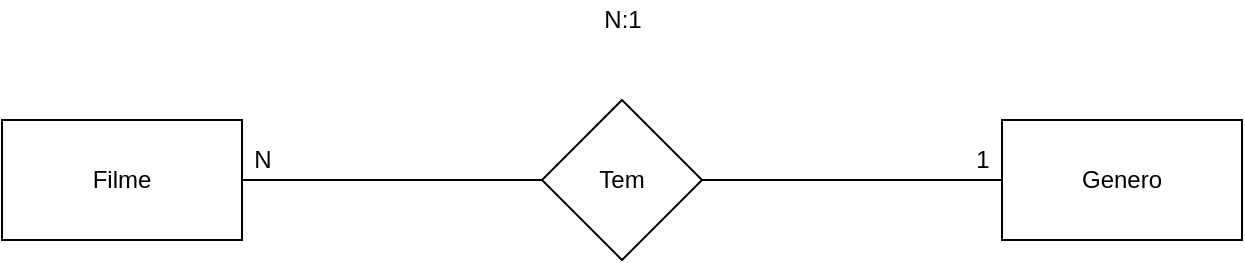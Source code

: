 <mxfile version="14.4.2" type="device" pages="2"><diagram id="UkduDLGJOAdozkTVrTGK" name="Conceitual"><mxGraphModel dx="1422" dy="794" grid="1" gridSize="10" guides="1" tooltips="1" connect="1" arrows="1" fold="1" page="1" pageScale="1" pageWidth="827" pageHeight="1169" math="0" shadow="0"><root><mxCell id="0"/><mxCell id="1" parent="0"/><mxCell id="ROnXUtE0grwQY3MvghTa-10" style="edgeStyle=orthogonalEdgeStyle;rounded=0;orthogonalLoop=1;jettySize=auto;html=1;exitX=1;exitY=0.5;exitDx=0;exitDy=0;endArrow=none;endFill=0;" parent="1" source="ROnXUtE0grwQY3MvghTa-1" target="ROnXUtE0grwQY3MvghTa-9" edge="1"><mxGeometry relative="1" as="geometry"/></mxCell><mxCell id="ROnXUtE0grwQY3MvghTa-1" value="Filme" style="rounded=0;whiteSpace=wrap;html=1;" parent="1" vertex="1"><mxGeometry x="10" y="80" width="120" height="60" as="geometry"/></mxCell><mxCell id="ROnXUtE0grwQY3MvghTa-6" value="Genero" style="rounded=0;whiteSpace=wrap;html=1;" parent="1" vertex="1"><mxGeometry x="510" y="80" width="120" height="60" as="geometry"/></mxCell><mxCell id="ROnXUtE0grwQY3MvghTa-11" style="edgeStyle=orthogonalEdgeStyle;rounded=0;orthogonalLoop=1;jettySize=auto;html=1;exitX=1;exitY=0.5;exitDx=0;exitDy=0;endArrow=none;endFill=0;" parent="1" source="ROnXUtE0grwQY3MvghTa-9" target="ROnXUtE0grwQY3MvghTa-6" edge="1"><mxGeometry relative="1" as="geometry"/></mxCell><mxCell id="ROnXUtE0grwQY3MvghTa-9" value="Tem" style="rhombus;whiteSpace=wrap;html=1;" parent="1" vertex="1"><mxGeometry x="280" y="70" width="80" height="80" as="geometry"/></mxCell><mxCell id="ROnXUtE0grwQY3MvghTa-12" value="N:1" style="text;html=1;align=center;verticalAlign=middle;resizable=0;points=[];autosize=1;" parent="1" vertex="1"><mxGeometry x="305" y="20" width="30" height="20" as="geometry"/></mxCell><mxCell id="ROnXUtE0grwQY3MvghTa-13" value="N" style="text;html=1;align=center;verticalAlign=middle;resizable=0;points=[];autosize=1;" parent="1" vertex="1"><mxGeometry x="130" y="90" width="20" height="20" as="geometry"/></mxCell><mxCell id="ROnXUtE0grwQY3MvghTa-14" value="1" style="text;html=1;align=center;verticalAlign=middle;resizable=0;points=[];autosize=1;" parent="1" vertex="1"><mxGeometry x="490" y="90" width="20" height="20" as="geometry"/></mxCell></root></mxGraphModel></diagram><diagram id="2qpxFE-BzTD5AKzR4dj5" name="Logico"><mxGraphModel dx="1422" dy="794" grid="1" gridSize="10" guides="1" tooltips="1" connect="1" arrows="1" fold="1" page="1" pageScale="1" pageWidth="827" pageHeight="1169" math="0" shadow="0"><root><mxCell id="Q7to2zYipf_WyCYWbDPz-0"/><mxCell id="Q7to2zYipf_WyCYWbDPz-1" parent="Q7to2zYipf_WyCYWbDPz-0"/><mxCell id="pNIfu9H6pjGXGa4mmYZX-0" value="Genero" style="shape=table;startSize=30;container=1;collapsible=1;childLayout=tableLayout;fixedRows=1;rowLines=0;fontStyle=1;align=center;resizeLast=1;" vertex="1" parent="Q7to2zYipf_WyCYWbDPz-1"><mxGeometry x="440" y="90" width="180" height="100" as="geometry"/></mxCell><mxCell id="pNIfu9H6pjGXGa4mmYZX-1" value="" style="shape=partialRectangle;collapsible=0;dropTarget=0;pointerEvents=0;fillColor=none;top=0;left=0;bottom=1;right=0;points=[[0,0.5],[1,0.5]];portConstraint=eastwest;" vertex="1" parent="pNIfu9H6pjGXGa4mmYZX-0"><mxGeometry y="30" width="180" height="30" as="geometry"/></mxCell><mxCell id="pNIfu9H6pjGXGa4mmYZX-2" value="PK" style="shape=partialRectangle;connectable=0;fillColor=none;top=0;left=0;bottom=0;right=0;fontStyle=1;overflow=hidden;" vertex="1" parent="pNIfu9H6pjGXGa4mmYZX-1"><mxGeometry width="30" height="30" as="geometry"/></mxCell><mxCell id="pNIfu9H6pjGXGa4mmYZX-3" value="IDgenero" style="shape=partialRectangle;connectable=0;fillColor=none;top=0;left=0;bottom=0;right=0;align=left;spacingLeft=6;fontStyle=5;overflow=hidden;" vertex="1" parent="pNIfu9H6pjGXGa4mmYZX-1"><mxGeometry x="30" width="150" height="30" as="geometry"/></mxCell><mxCell id="pNIfu9H6pjGXGa4mmYZX-4" value="" style="shape=partialRectangle;collapsible=0;dropTarget=0;pointerEvents=0;fillColor=none;top=0;left=0;bottom=0;right=0;points=[[0,0.5],[1,0.5]];portConstraint=eastwest;" vertex="1" parent="pNIfu9H6pjGXGa4mmYZX-0"><mxGeometry y="60" width="180" height="30" as="geometry"/></mxCell><mxCell id="pNIfu9H6pjGXGa4mmYZX-5" value="" style="shape=partialRectangle;connectable=0;fillColor=none;top=0;left=0;bottom=0;right=0;editable=1;overflow=hidden;" vertex="1" parent="pNIfu9H6pjGXGa4mmYZX-4"><mxGeometry width="30" height="30" as="geometry"/></mxCell><mxCell id="pNIfu9H6pjGXGa4mmYZX-6" value="Nome" style="shape=partialRectangle;connectable=0;fillColor=none;top=0;left=0;bottom=0;right=0;align=left;spacingLeft=6;overflow=hidden;" vertex="1" parent="pNIfu9H6pjGXGa4mmYZX-4"><mxGeometry x="30" width="150" height="30" as="geometry"/></mxCell><mxCell id="pNIfu9H6pjGXGa4mmYZX-13" value="Filme" style="shape=table;startSize=30;container=1;collapsible=1;childLayout=tableLayout;fixedRows=1;rowLines=0;fontStyle=1;align=center;resizeLast=1;" vertex="1" parent="Q7to2zYipf_WyCYWbDPz-1"><mxGeometry x="60" y="90" width="180" height="130" as="geometry"/></mxCell><mxCell id="pNIfu9H6pjGXGa4mmYZX-14" value="" style="shape=partialRectangle;collapsible=0;dropTarget=0;pointerEvents=0;fillColor=none;top=0;left=0;bottom=0;right=0;points=[[0,0.5],[1,0.5]];portConstraint=eastwest;" vertex="1" parent="pNIfu9H6pjGXGa4mmYZX-13"><mxGeometry y="30" width="180" height="30" as="geometry"/></mxCell><mxCell id="pNIfu9H6pjGXGa4mmYZX-15" value="PK" style="shape=partialRectangle;connectable=0;fillColor=none;top=0;left=0;bottom=0;right=0;fontStyle=1;overflow=hidden;" vertex="1" parent="pNIfu9H6pjGXGa4mmYZX-14"><mxGeometry width="60" height="30" as="geometry"/></mxCell><mxCell id="pNIfu9H6pjGXGa4mmYZX-16" value="IDFilme" style="shape=partialRectangle;connectable=0;fillColor=none;top=0;left=0;bottom=0;right=0;align=left;spacingLeft=6;fontStyle=5;overflow=hidden;" vertex="1" parent="pNIfu9H6pjGXGa4mmYZX-14"><mxGeometry x="60" width="120" height="30" as="geometry"/></mxCell><mxCell id="pNIfu9H6pjGXGa4mmYZX-17" value="" style="shape=partialRectangle;collapsible=0;dropTarget=0;pointerEvents=0;fillColor=none;top=0;left=0;bottom=1;right=0;points=[[0,0.5],[1,0.5]];portConstraint=eastwest;" vertex="1" parent="pNIfu9H6pjGXGa4mmYZX-13"><mxGeometry y="60" width="180" height="30" as="geometry"/></mxCell><mxCell id="pNIfu9H6pjGXGa4mmYZX-18" value="FK" style="shape=partialRectangle;connectable=0;fillColor=none;top=0;left=0;bottom=0;right=0;fontStyle=1;overflow=hidden;" vertex="1" parent="pNIfu9H6pjGXGa4mmYZX-17"><mxGeometry width="60" height="30" as="geometry"/></mxCell><mxCell id="pNIfu9H6pjGXGa4mmYZX-19" value="IDgenero" style="shape=partialRectangle;connectable=0;fillColor=none;top=0;left=0;bottom=0;right=0;align=left;spacingLeft=6;fontStyle=5;overflow=hidden;" vertex="1" parent="pNIfu9H6pjGXGa4mmYZX-17"><mxGeometry x="60" width="120" height="30" as="geometry"/></mxCell><mxCell id="pNIfu9H6pjGXGa4mmYZX-20" value="" style="shape=partialRectangle;collapsible=0;dropTarget=0;pointerEvents=0;fillColor=none;top=0;left=0;bottom=0;right=0;points=[[0,0.5],[1,0.5]];portConstraint=eastwest;" vertex="1" parent="pNIfu9H6pjGXGa4mmYZX-13"><mxGeometry y="90" width="180" height="30" as="geometry"/></mxCell><mxCell id="pNIfu9H6pjGXGa4mmYZX-21" value="" style="shape=partialRectangle;connectable=0;fillColor=none;top=0;left=0;bottom=0;right=0;editable=1;overflow=hidden;" vertex="1" parent="pNIfu9H6pjGXGa4mmYZX-20"><mxGeometry width="60" height="30" as="geometry"/></mxCell><mxCell id="pNIfu9H6pjGXGa4mmYZX-22" value="Nome" style="shape=partialRectangle;connectable=0;fillColor=none;top=0;left=0;bottom=0;right=0;align=left;spacingLeft=6;overflow=hidden;" vertex="1" parent="pNIfu9H6pjGXGa4mmYZX-20"><mxGeometry x="60" width="120" height="30" as="geometry"/></mxCell><mxCell id="pNIfu9H6pjGXGa4mmYZX-26" value="" style="edgeStyle=entityRelationEdgeStyle;fontSize=12;html=1;endArrow=ERoneToMany;" edge="1" parent="Q7to2zYipf_WyCYWbDPz-1" source="pNIfu9H6pjGXGa4mmYZX-1" target="pNIfu9H6pjGXGa4mmYZX-17"><mxGeometry width="100" height="100" relative="1" as="geometry"><mxPoint x="300" y="500" as="sourcePoint"/><mxPoint x="400" y="400" as="targetPoint"/></mxGeometry></mxCell></root></mxGraphModel></diagram></mxfile>